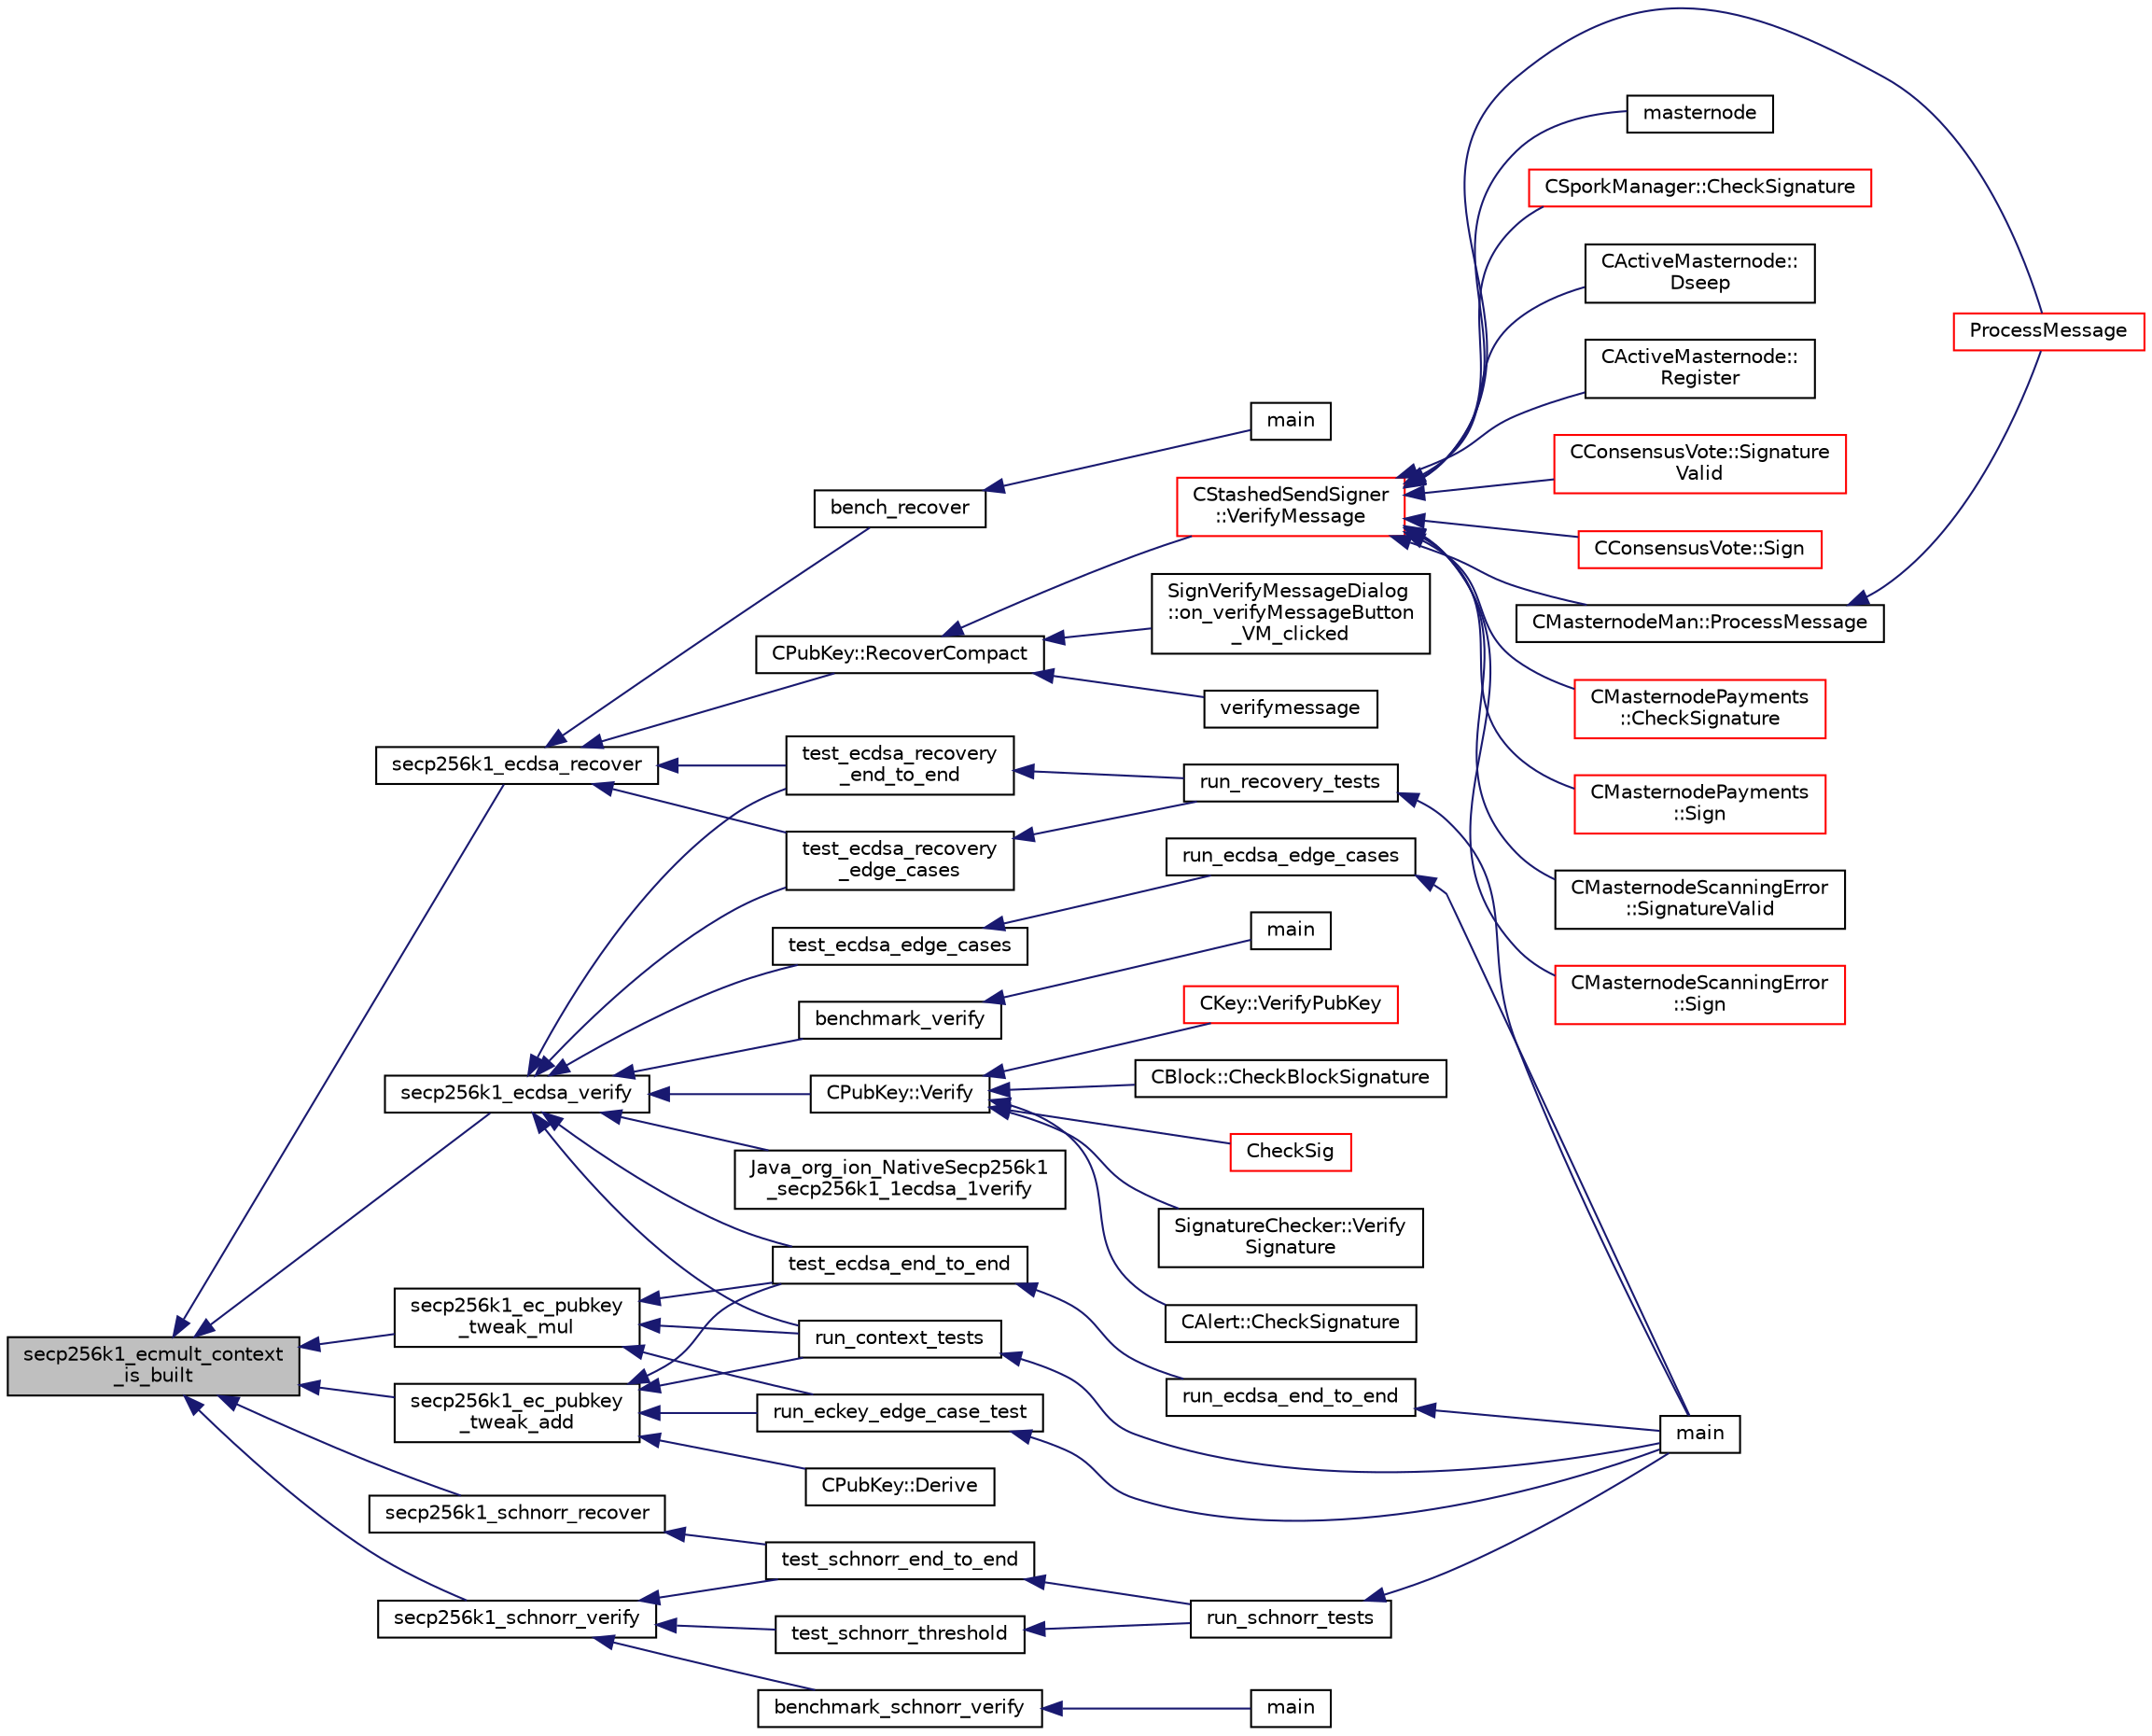 digraph "secp256k1_ecmult_context_is_built"
{
  edge [fontname="Helvetica",fontsize="10",labelfontname="Helvetica",labelfontsize="10"];
  node [fontname="Helvetica",fontsize="10",shape=record];
  rankdir="LR";
  Node135 [label="secp256k1_ecmult_context\l_is_built",height=0.2,width=0.4,color="black", fillcolor="grey75", style="filled", fontcolor="black"];
  Node135 -> Node136 [dir="back",color="midnightblue",fontsize="10",style="solid",fontname="Helvetica"];
  Node136 [label="secp256k1_ecdsa_recover",height=0.2,width=0.4,color="black", fillcolor="white", style="filled",URL="$d6/d5d/recovery_2main__impl_8h.html#a75f3e32e9a25eac9e8f9d3a5a8b0dc94",tooltip="Recover an ECDSA public key from a signature. "];
  Node136 -> Node137 [dir="back",color="midnightblue",fontsize="10",style="solid",fontname="Helvetica"];
  Node137 [label="CPubKey::RecoverCompact",height=0.2,width=0.4,color="black", fillcolor="white", style="filled",URL="$da/d4e/class_c_pub_key.html#a169505e735a02db385486b0affeb565c"];
  Node137 -> Node138 [dir="back",color="midnightblue",fontsize="10",style="solid",fontname="Helvetica"];
  Node138 [label="SignVerifyMessageDialog\l::on_verifyMessageButton\l_VM_clicked",height=0.2,width=0.4,color="black", fillcolor="white", style="filled",URL="$d1/d26/class_sign_verify_message_dialog.html#ae37dec200b27f23c409221511447ae1e"];
  Node137 -> Node139 [dir="back",color="midnightblue",fontsize="10",style="solid",fontname="Helvetica"];
  Node139 [label="verifymessage",height=0.2,width=0.4,color="black", fillcolor="white", style="filled",URL="$db/d48/rpcmisc_8cpp.html#ad8fce781dfd9dfd4866bba2a4589141a"];
  Node137 -> Node140 [dir="back",color="midnightblue",fontsize="10",style="solid",fontname="Helvetica"];
  Node140 [label="CStashedSendSigner\l::VerifyMessage",height=0.2,width=0.4,color="red", fillcolor="white", style="filled",URL="$da/d0a/class_c_stashed_send_signer.html#a917e4eb567f2005a73ef59bafcf46bd4",tooltip="Verify the message, returns true if succcessful. "];
  Node140 -> Node141 [dir="back",color="midnightblue",fontsize="10",style="solid",fontname="Helvetica"];
  Node141 [label="CActiveMasternode::\lDseep",height=0.2,width=0.4,color="black", fillcolor="white", style="filled",URL="$d9/d29/class_c_active_masternode.html#aa14a1a9611f6b73cc3e860cda75de88c"];
  Node140 -> Node142 [dir="back",color="midnightblue",fontsize="10",style="solid",fontname="Helvetica"];
  Node142 [label="CActiveMasternode::\lRegister",height=0.2,width=0.4,color="black", fillcolor="white", style="filled",URL="$d9/d29/class_c_active_masternode.html#a1fd28a721112cda22fe2f9e1045cf397",tooltip="Register any Masternode. "];
  Node140 -> Node143 [dir="back",color="midnightblue",fontsize="10",style="solid",fontname="Helvetica"];
  Node143 [label="CConsensusVote::Signature\lValid",height=0.2,width=0.4,color="red", fillcolor="white", style="filled",URL="$dc/da2/class_c_consensus_vote.html#ac6550a89acee255e0035e189a42a6310"];
  Node140 -> Node163 [dir="back",color="midnightblue",fontsize="10",style="solid",fontname="Helvetica"];
  Node163 [label="CConsensusVote::Sign",height=0.2,width=0.4,color="red", fillcolor="white", style="filled",URL="$dc/da2/class_c_consensus_vote.html#a687495887aa75f5d5bb70f93ecb820d0"];
  Node140 -> Node146 [dir="back",color="midnightblue",fontsize="10",style="solid",fontname="Helvetica"];
  Node146 [label="ProcessMessage",height=0.2,width=0.4,color="red", fillcolor="white", style="filled",URL="$df/d0a/main_8cpp.html#a8ba92b1a4bce3c835e887a9073d17d8e"];
  Node140 -> Node164 [dir="back",color="midnightblue",fontsize="10",style="solid",fontname="Helvetica"];
  Node164 [label="CMasternodePayments\l::CheckSignature",height=0.2,width=0.4,color="red", fillcolor="white", style="filled",URL="$dc/d9a/class_c_masternode_payments.html#a2ca2af0178969784235c7917b226af32"];
  Node140 -> Node167 [dir="back",color="midnightblue",fontsize="10",style="solid",fontname="Helvetica"];
  Node167 [label="CMasternodePayments\l::Sign",height=0.2,width=0.4,color="red", fillcolor="white", style="filled",URL="$dc/d9a/class_c_masternode_payments.html#a7d04afdf936b8de605ab6f478c7fad51"];
  Node140 -> Node179 [dir="back",color="midnightblue",fontsize="10",style="solid",fontname="Helvetica"];
  Node179 [label="CMasternodeScanningError\l::SignatureValid",height=0.2,width=0.4,color="black", fillcolor="white", style="filled",URL="$d0/de7/class_c_masternode_scanning_error.html#ae90fca573f70f7faa4c9f3a5db145f36"];
  Node140 -> Node180 [dir="back",color="midnightblue",fontsize="10",style="solid",fontname="Helvetica"];
  Node180 [label="CMasternodeScanningError\l::Sign",height=0.2,width=0.4,color="red", fillcolor="white", style="filled",URL="$d0/de7/class_c_masternode_scanning_error.html#afdc8ec9b08767cdf3c6a6cc819af7d09"];
  Node140 -> Node182 [dir="back",color="midnightblue",fontsize="10",style="solid",fontname="Helvetica"];
  Node182 [label="CMasternodeMan::ProcessMessage",height=0.2,width=0.4,color="black", fillcolor="white", style="filled",URL="$dc/d6b/class_c_masternode_man.html#ae3e5d263cebdcd932eca49caeadce9aa"];
  Node182 -> Node146 [dir="back",color="midnightblue",fontsize="10",style="solid",fontname="Helvetica"];
  Node140 -> Node160 [dir="back",color="midnightblue",fontsize="10",style="solid",fontname="Helvetica"];
  Node160 [label="masternode",height=0.2,width=0.4,color="black", fillcolor="white", style="filled",URL="$d5/d6b/rpcstashedsend_8cpp.html#a30609e443aeb47c29ed0878d16b1b5e1"];
  Node140 -> Node183 [dir="back",color="midnightblue",fontsize="10",style="solid",fontname="Helvetica"];
  Node183 [label="CSporkManager::CheckSignature",height=0.2,width=0.4,color="red", fillcolor="white", style="filled",URL="$d2/d5e/class_c_spork_manager.html#a697d8c0ce5c422ea125eee96687aa7b3"];
  Node136 -> Node199 [dir="back",color="midnightblue",fontsize="10",style="solid",fontname="Helvetica"];
  Node199 [label="bench_recover",height=0.2,width=0.4,color="black", fillcolor="white", style="filled",URL="$d7/d8e/bench__recover_8c.html#a6bbc6888c36d93d55e5410b25121db10"];
  Node199 -> Node200 [dir="back",color="midnightblue",fontsize="10",style="solid",fontname="Helvetica"];
  Node200 [label="main",height=0.2,width=0.4,color="black", fillcolor="white", style="filled",URL="$d7/d8e/bench__recover_8c.html#a840291bc02cba5474a4cb46a9b9566fe"];
  Node136 -> Node201 [dir="back",color="midnightblue",fontsize="10",style="solid",fontname="Helvetica"];
  Node201 [label="test_ecdsa_recovery\l_end_to_end",height=0.2,width=0.4,color="black", fillcolor="white", style="filled",URL="$d3/d71/recovery_2tests__impl_8h.html#a70649882936497184992dfaa06b1106f"];
  Node201 -> Node202 [dir="back",color="midnightblue",fontsize="10",style="solid",fontname="Helvetica"];
  Node202 [label="run_recovery_tests",height=0.2,width=0.4,color="black", fillcolor="white", style="filled",URL="$d3/d71/recovery_2tests__impl_8h.html#a3a06f71955483e9502f3c408857407f2"];
  Node202 -> Node203 [dir="back",color="midnightblue",fontsize="10",style="solid",fontname="Helvetica"];
  Node203 [label="main",height=0.2,width=0.4,color="black", fillcolor="white", style="filled",URL="$d5/d7f/tests_8c.html#a3c04138a5bfe5d72780bb7e82a18e627"];
  Node136 -> Node204 [dir="back",color="midnightblue",fontsize="10",style="solid",fontname="Helvetica"];
  Node204 [label="test_ecdsa_recovery\l_edge_cases",height=0.2,width=0.4,color="black", fillcolor="white", style="filled",URL="$d3/d71/recovery_2tests__impl_8h.html#ad6d3138600637a7c940bc40a22795e46"];
  Node204 -> Node202 [dir="back",color="midnightblue",fontsize="10",style="solid",fontname="Helvetica"];
  Node135 -> Node205 [dir="back",color="midnightblue",fontsize="10",style="solid",fontname="Helvetica"];
  Node205 [label="secp256k1_schnorr_verify",height=0.2,width=0.4,color="black", fillcolor="white", style="filled",URL="$d9/dab/schnorr_2main__impl_8h.html#a5d23afb11115cb53171b34da09ff3ad0",tooltip="Verify a signature created by secp256k1_schnorr_sign. "];
  Node205 -> Node206 [dir="back",color="midnightblue",fontsize="10",style="solid",fontname="Helvetica"];
  Node206 [label="benchmark_schnorr_verify",height=0.2,width=0.4,color="black", fillcolor="white", style="filled",URL="$d0/df4/bench__schnorr__verify_8c.html#a45550cf8aad65472340a81f6f05c6546"];
  Node206 -> Node207 [dir="back",color="midnightblue",fontsize="10",style="solid",fontname="Helvetica"];
  Node207 [label="main",height=0.2,width=0.4,color="black", fillcolor="white", style="filled",URL="$d0/df4/bench__schnorr__verify_8c.html#a840291bc02cba5474a4cb46a9b9566fe"];
  Node205 -> Node208 [dir="back",color="midnightblue",fontsize="10",style="solid",fontname="Helvetica"];
  Node208 [label="test_schnorr_end_to_end",height=0.2,width=0.4,color="black", fillcolor="white", style="filled",URL="$d4/d1d/schnorr_2tests__impl_8h.html#a0fadfae101d2df588a044f55eafcc0e6"];
  Node208 -> Node209 [dir="back",color="midnightblue",fontsize="10",style="solid",fontname="Helvetica"];
  Node209 [label="run_schnorr_tests",height=0.2,width=0.4,color="black", fillcolor="white", style="filled",URL="$d4/d1d/schnorr_2tests__impl_8h.html#a6b31cc8facecda629cf588196a4c936b"];
  Node209 -> Node203 [dir="back",color="midnightblue",fontsize="10",style="solid",fontname="Helvetica"];
  Node205 -> Node210 [dir="back",color="midnightblue",fontsize="10",style="solid",fontname="Helvetica"];
  Node210 [label="test_schnorr_threshold",height=0.2,width=0.4,color="black", fillcolor="white", style="filled",URL="$d4/d1d/schnorr_2tests__impl_8h.html#a7c79e0204a103b99844bdf1b2ac4cb57"];
  Node210 -> Node209 [dir="back",color="midnightblue",fontsize="10",style="solid",fontname="Helvetica"];
  Node135 -> Node211 [dir="back",color="midnightblue",fontsize="10",style="solid",fontname="Helvetica"];
  Node211 [label="secp256k1_schnorr_recover",height=0.2,width=0.4,color="black", fillcolor="white", style="filled",URL="$d9/dab/schnorr_2main__impl_8h.html#aa4480a44de97ffc056712ea9fd9631c5",tooltip="Recover an EC public key from a Schnorr signature created using secp256k1_schnorr_sign. "];
  Node211 -> Node208 [dir="back",color="midnightblue",fontsize="10",style="solid",fontname="Helvetica"];
  Node135 -> Node212 [dir="back",color="midnightblue",fontsize="10",style="solid",fontname="Helvetica"];
  Node212 [label="secp256k1_ecdsa_verify",height=0.2,width=0.4,color="black", fillcolor="white", style="filled",URL="$d1/d8c/secp256k1_8c.html#aef3f50927cd80005b797fa234338db73",tooltip="Verify an ECDSA signature. "];
  Node212 -> Node213 [dir="back",color="midnightblue",fontsize="10",style="solid",fontname="Helvetica"];
  Node213 [label="CPubKey::Verify",height=0.2,width=0.4,color="black", fillcolor="white", style="filled",URL="$da/d4e/class_c_pub_key.html#a5b3fef213b227394ca9d0a1e3baa957e"];
  Node213 -> Node214 [dir="back",color="midnightblue",fontsize="10",style="solid",fontname="Helvetica"];
  Node214 [label="CAlert::CheckSignature",height=0.2,width=0.4,color="black", fillcolor="white", style="filled",URL="$db/dff/class_c_alert.html#a862d9fb7ebdfc0483b30862d2a75d527"];
  Node213 -> Node215 [dir="back",color="midnightblue",fontsize="10",style="solid",fontname="Helvetica"];
  Node215 [label="CKey::VerifyPubKey",height=0.2,width=0.4,color="red", fillcolor="white", style="filled",URL="$d2/d63/class_c_key.html#ac53425b8d0f89067bce781c485101b20",tooltip="Verify thoroughly whether a private key and a public key match. "];
  Node213 -> Node223 [dir="back",color="midnightblue",fontsize="10",style="solid",fontname="Helvetica"];
  Node223 [label="CBlock::CheckBlockSignature",height=0.2,width=0.4,color="black", fillcolor="white", style="filled",URL="$d3/d51/class_c_block.html#a2ff0deeda85c23cde1a78365d6fc6c2c"];
  Node213 -> Node224 [dir="back",color="midnightblue",fontsize="10",style="solid",fontname="Helvetica"];
  Node224 [label="CheckSig",height=0.2,width=0.4,color="red", fillcolor="white", style="filled",URL="$dd/d0f/script_8cpp.html#af1a7eb0123f11ad1154249f4a4c1a9d1"];
  Node213 -> Node363 [dir="back",color="midnightblue",fontsize="10",style="solid",fontname="Helvetica"];
  Node363 [label="SignatureChecker::Verify\lSignature",height=0.2,width=0.4,color="black", fillcolor="white", style="filled",URL="$da/d89/class_signature_checker.html#aa1f885f5d1c0299de96e3f1a12f6a9e7"];
  Node212 -> Node364 [dir="back",color="midnightblue",fontsize="10",style="solid",fontname="Helvetica"];
  Node364 [label="benchmark_verify",height=0.2,width=0.4,color="black", fillcolor="white", style="filled",URL="$dd/d4a/bench__verify_8c.html#aad3aa8194973c32b12fa5d7eb1b0a462"];
  Node364 -> Node365 [dir="back",color="midnightblue",fontsize="10",style="solid",fontname="Helvetica"];
  Node365 [label="main",height=0.2,width=0.4,color="black", fillcolor="white", style="filled",URL="$dd/d4a/bench__verify_8c.html#a840291bc02cba5474a4cb46a9b9566fe"];
  Node212 -> Node366 [dir="back",color="midnightblue",fontsize="10",style="solid",fontname="Helvetica"];
  Node366 [label="Java_org_ion_NativeSecp256k1\l_secp256k1_1ecdsa_1verify",height=0.2,width=0.4,color="black", fillcolor="white", style="filled",URL="$d9/d4d/org__ion___native_secp256k1_8h.html#a9bdcf4d0e0486ede61ab810c4a0258d6"];
  Node212 -> Node201 [dir="back",color="midnightblue",fontsize="10",style="solid",fontname="Helvetica"];
  Node212 -> Node204 [dir="back",color="midnightblue",fontsize="10",style="solid",fontname="Helvetica"];
  Node212 -> Node367 [dir="back",color="midnightblue",fontsize="10",style="solid",fontname="Helvetica"];
  Node367 [label="run_context_tests",height=0.2,width=0.4,color="black", fillcolor="white", style="filled",URL="$d5/d7f/tests_8c.html#a2f9713526b1e988694c6e2026a6fce69"];
  Node367 -> Node203 [dir="back",color="midnightblue",fontsize="10",style="solid",fontname="Helvetica"];
  Node212 -> Node368 [dir="back",color="midnightblue",fontsize="10",style="solid",fontname="Helvetica"];
  Node368 [label="test_ecdsa_end_to_end",height=0.2,width=0.4,color="black", fillcolor="white", style="filled",URL="$d5/d7f/tests_8c.html#a3fc9dc1908215215a68690ea1bfa8bcd"];
  Node368 -> Node369 [dir="back",color="midnightblue",fontsize="10",style="solid",fontname="Helvetica"];
  Node369 [label="run_ecdsa_end_to_end",height=0.2,width=0.4,color="black", fillcolor="white", style="filled",URL="$d5/d7f/tests_8c.html#ab05096657be701bf9ca8616475bb9491"];
  Node369 -> Node203 [dir="back",color="midnightblue",fontsize="10",style="solid",fontname="Helvetica"];
  Node212 -> Node370 [dir="back",color="midnightblue",fontsize="10",style="solid",fontname="Helvetica"];
  Node370 [label="test_ecdsa_edge_cases",height=0.2,width=0.4,color="black", fillcolor="white", style="filled",URL="$d5/d7f/tests_8c.html#abbcb27d1eb13654db9b2e281ffce021e"];
  Node370 -> Node371 [dir="back",color="midnightblue",fontsize="10",style="solid",fontname="Helvetica"];
  Node371 [label="run_ecdsa_edge_cases",height=0.2,width=0.4,color="black", fillcolor="white", style="filled",URL="$d5/d7f/tests_8c.html#ad6c8109b62ea1d0ed1b382678a2a08b1"];
  Node371 -> Node203 [dir="back",color="midnightblue",fontsize="10",style="solid",fontname="Helvetica"];
  Node135 -> Node372 [dir="back",color="midnightblue",fontsize="10",style="solid",fontname="Helvetica"];
  Node372 [label="secp256k1_ec_pubkey\l_tweak_add",height=0.2,width=0.4,color="black", fillcolor="white", style="filled",URL="$d1/d8c/secp256k1_8c.html#ae298cd31c7f5f3e12a1adb27c4831c68",tooltip="Tweak a public key by adding tweak times the generator to it. "];
  Node372 -> Node373 [dir="back",color="midnightblue",fontsize="10",style="solid",fontname="Helvetica"];
  Node373 [label="CPubKey::Derive",height=0.2,width=0.4,color="black", fillcolor="white", style="filled",URL="$da/d4e/class_c_pub_key.html#a6e70269c1be731ace2fce8bfba9a0c36"];
  Node372 -> Node367 [dir="back",color="midnightblue",fontsize="10",style="solid",fontname="Helvetica"];
  Node372 -> Node374 [dir="back",color="midnightblue",fontsize="10",style="solid",fontname="Helvetica"];
  Node374 [label="run_eckey_edge_case_test",height=0.2,width=0.4,color="black", fillcolor="white", style="filled",URL="$d5/d7f/tests_8c.html#a32498e86a99a258f68cd4b1176f47966"];
  Node374 -> Node203 [dir="back",color="midnightblue",fontsize="10",style="solid",fontname="Helvetica"];
  Node372 -> Node368 [dir="back",color="midnightblue",fontsize="10",style="solid",fontname="Helvetica"];
  Node135 -> Node375 [dir="back",color="midnightblue",fontsize="10",style="solid",fontname="Helvetica"];
  Node375 [label="secp256k1_ec_pubkey\l_tweak_mul",height=0.2,width=0.4,color="black", fillcolor="white", style="filled",URL="$d1/d8c/secp256k1_8c.html#a6d391761d8c1cb4875d6d0b348d31cec",tooltip="Tweak a public key by multiplying it by a tweak value. "];
  Node375 -> Node367 [dir="back",color="midnightblue",fontsize="10",style="solid",fontname="Helvetica"];
  Node375 -> Node374 [dir="back",color="midnightblue",fontsize="10",style="solid",fontname="Helvetica"];
  Node375 -> Node368 [dir="back",color="midnightblue",fontsize="10",style="solid",fontname="Helvetica"];
}
